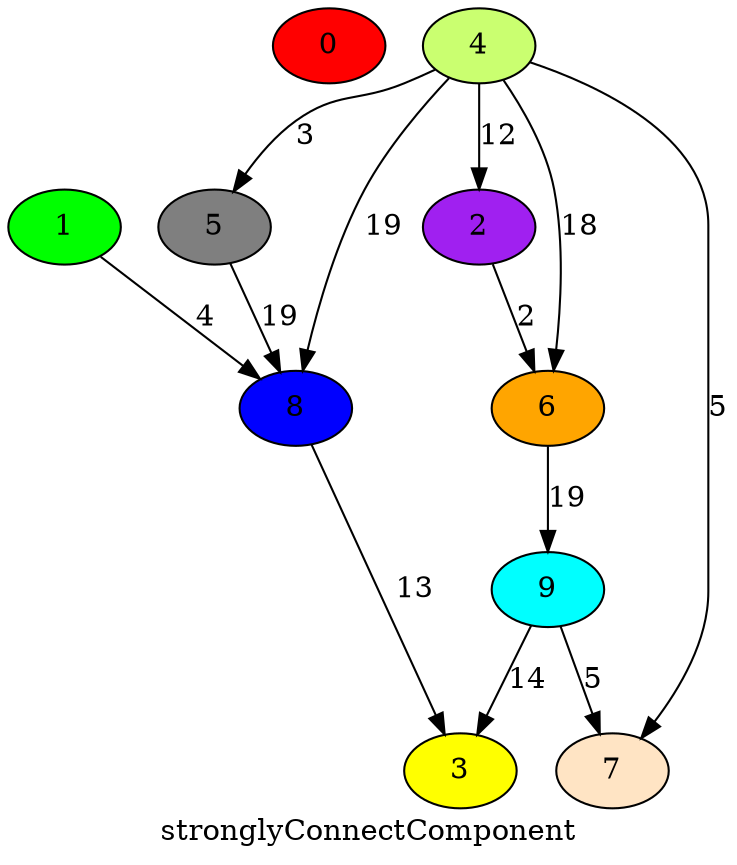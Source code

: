 digraph {
	0 [fillcolor = red, style = filled];
	1 [fillcolor = green, style = filled];
	2 [fillcolor = purple, style = filled];
	3 [fillcolor = yellow, style = filled];
	4 [fillcolor = darkolivegreen1, style = filled];
	5 [fillcolor = gray50, style = filled];
	6 [fillcolor = orange, style = filled];
	7 [fillcolor = bisque, style = filled];
	8 [fillcolor = blue, style = filled];
	9 [fillcolor = aqua, style = filled];
1 -> 8[label = 4];
2 -> 6[label = 2];
4 -> 2[label = 12];
4 -> 5[label = 3];
4 -> 6[label = 18];
4 -> 7[label = 5];
4 -> 8[label = 19];
5 -> 8[label = 19];
6 -> 9[label = 19];
8 -> 3[label = 13];
9 -> 3[label = 14];
9 -> 7[label = 5];
label=stronglyConnectComponent}